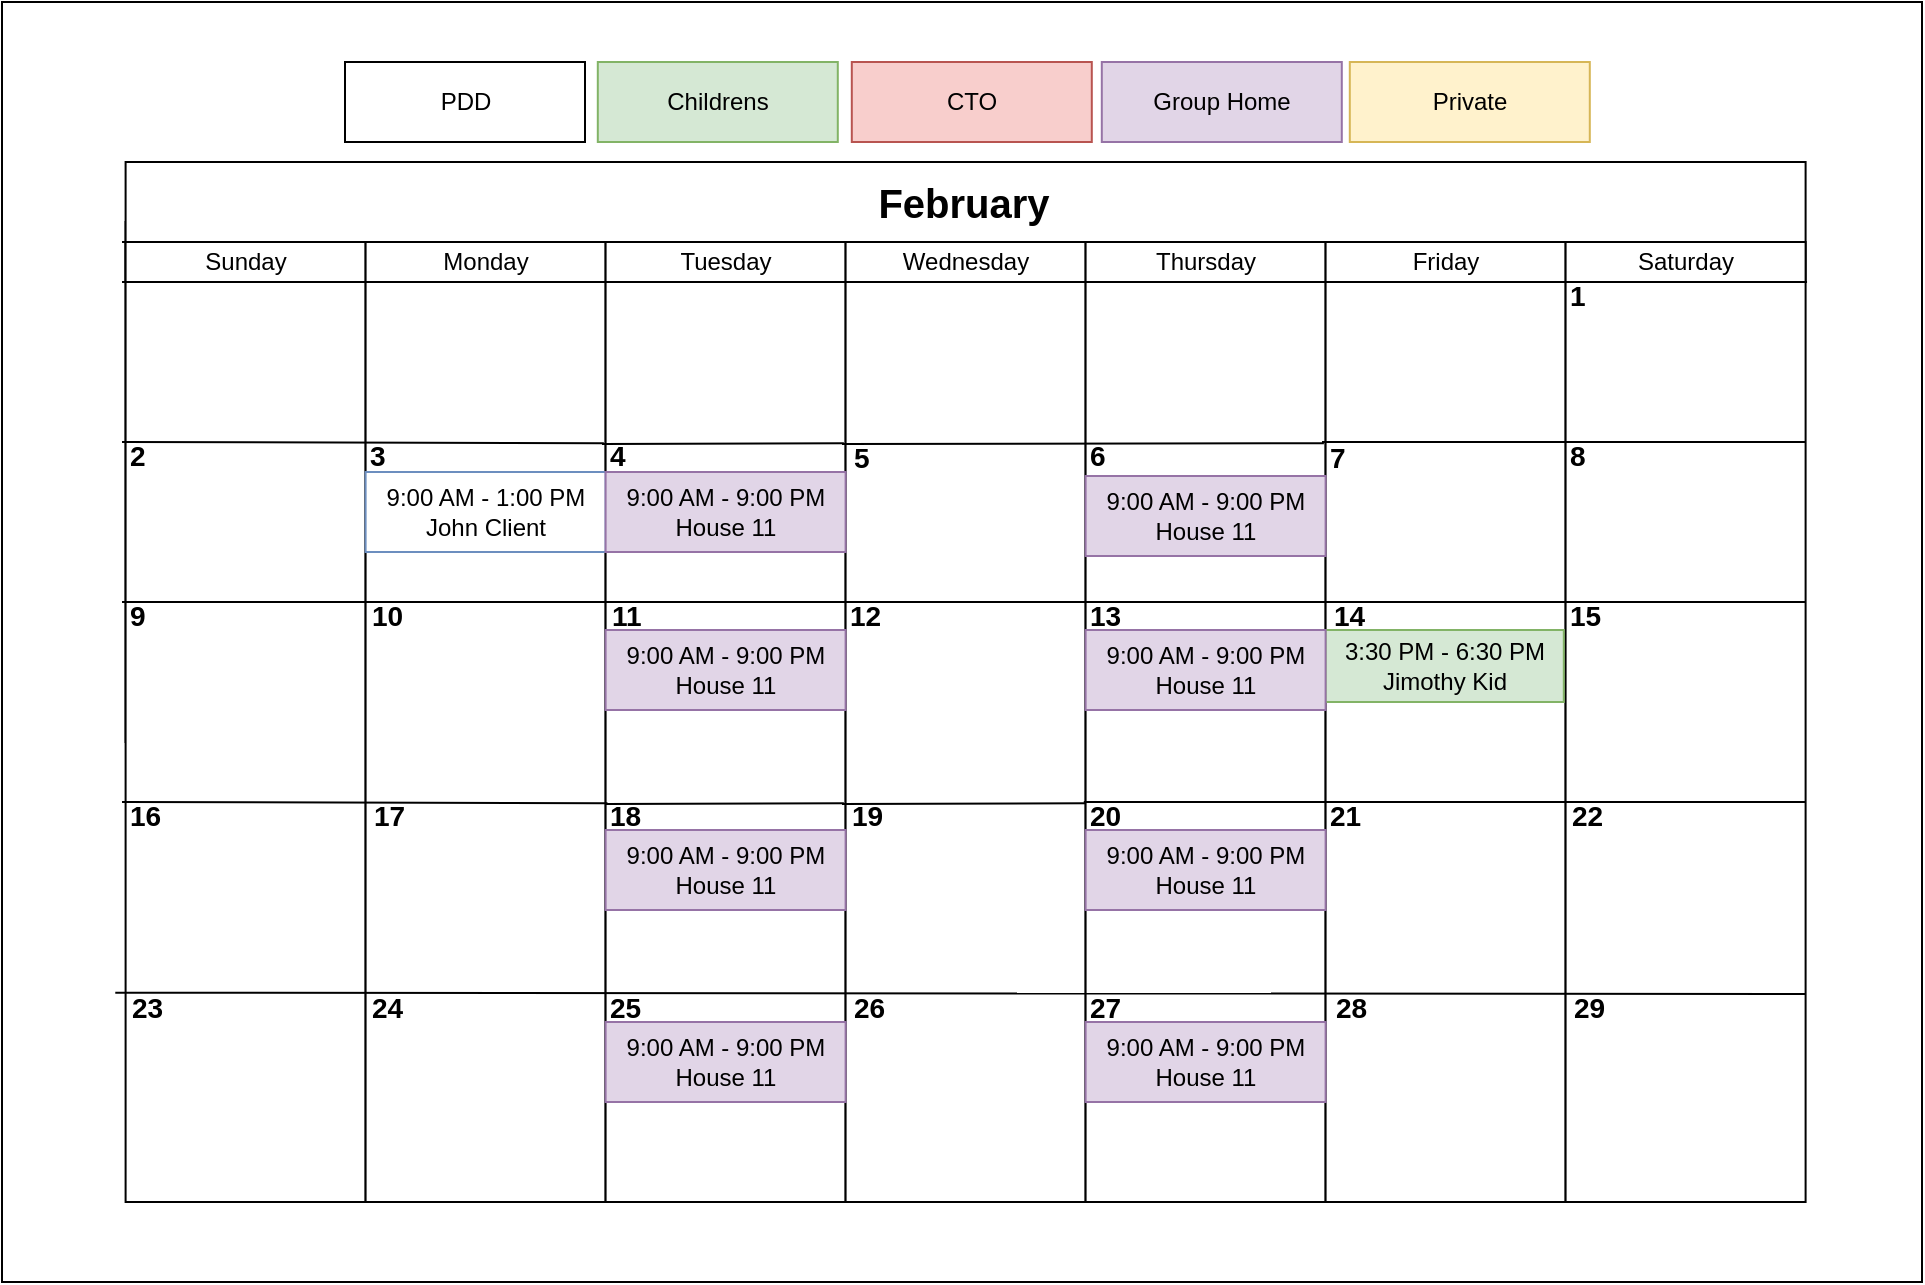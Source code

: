 <mxfile version="12.7.0" type="github" pages="3">
  <diagram id="gWpXzZqUN_xeHMJXShuu" name="Calendar View">
    <mxGraphModel dx="1038" dy="580" grid="1" gridSize="10" guides="1" tooltips="1" connect="1" arrows="1" fold="1" page="1" pageScale="1" pageWidth="850" pageHeight="1100" math="0" shadow="0">
      <root>
        <mxCell id="0FbnTfogBeN0D6H0uJNu-0"/>
        <mxCell id="0FbnTfogBeN0D6H0uJNu-1" parent="0FbnTfogBeN0D6H0uJNu-0"/>
        <mxCell id="wYGH1agN9tKTNIJL4NUy-10" value="" style="rounded=0;whiteSpace=wrap;html=1;" parent="0FbnTfogBeN0D6H0uJNu-1" vertex="1">
          <mxGeometry x="120" width="960" height="640" as="geometry"/>
        </mxCell>
        <mxCell id="86lQQZ_HFtQmhh7WeCAh-0" value="" style="rounded=0;whiteSpace=wrap;html=1;" parent="0FbnTfogBeN0D6H0uJNu-1" vertex="1">
          <mxGeometry x="181.8" y="110" width="720" height="260" as="geometry"/>
        </mxCell>
        <mxCell id="86lQQZ_HFtQmhh7WeCAh-1" value="" style="rounded=0;whiteSpace=wrap;html=1;" parent="0FbnTfogBeN0D6H0uJNu-1" vertex="1">
          <mxGeometry x="181.8" y="80" width="840" height="60" as="geometry"/>
        </mxCell>
        <mxCell id="86lQQZ_HFtQmhh7WeCAh-2" value="" style="rounded=0;whiteSpace=wrap;html=1;" parent="0FbnTfogBeN0D6H0uJNu-1" vertex="1">
          <mxGeometry x="181.8" y="120" width="120" height="480" as="geometry"/>
        </mxCell>
        <mxCell id="86lQQZ_HFtQmhh7WeCAh-3" value="" style="rounded=0;whiteSpace=wrap;html=1;" parent="0FbnTfogBeN0D6H0uJNu-1" vertex="1">
          <mxGeometry x="301.8" y="120" width="120" height="480" as="geometry"/>
        </mxCell>
        <mxCell id="86lQQZ_HFtQmhh7WeCAh-4" value="" style="rounded=0;whiteSpace=wrap;html=1;" parent="0FbnTfogBeN0D6H0uJNu-1" vertex="1">
          <mxGeometry x="421.8" y="120" width="120" height="480" as="geometry"/>
        </mxCell>
        <mxCell id="86lQQZ_HFtQmhh7WeCAh-5" value="" style="rounded=0;whiteSpace=wrap;html=1;" parent="0FbnTfogBeN0D6H0uJNu-1" vertex="1">
          <mxGeometry x="541.8" y="120" width="120" height="480" as="geometry"/>
        </mxCell>
        <mxCell id="86lQQZ_HFtQmhh7WeCAh-6" value="" style="rounded=0;whiteSpace=wrap;html=1;" parent="0FbnTfogBeN0D6H0uJNu-1" vertex="1">
          <mxGeometry x="661.8" y="120" width="120" height="480" as="geometry"/>
        </mxCell>
        <mxCell id="86lQQZ_HFtQmhh7WeCAh-7" value="" style="rounded=0;whiteSpace=wrap;html=1;" parent="0FbnTfogBeN0D6H0uJNu-1" vertex="1">
          <mxGeometry x="781.8" y="120" width="120" height="480" as="geometry"/>
        </mxCell>
        <mxCell id="86lQQZ_HFtQmhh7WeCAh-8" value="" style="rounded=0;whiteSpace=wrap;html=1;" parent="0FbnTfogBeN0D6H0uJNu-1" vertex="1">
          <mxGeometry x="901.8" y="120" width="120" height="480" as="geometry"/>
        </mxCell>
        <mxCell id="86lQQZ_HFtQmhh7WeCAh-11" value="Sunday" style="text;html=1;strokeColor=none;fillColor=none;align=center;verticalAlign=middle;whiteSpace=wrap;rounded=0;" parent="0FbnTfogBeN0D6H0uJNu-1" vertex="1">
          <mxGeometry x="221.8" y="120" width="40" height="20" as="geometry"/>
        </mxCell>
        <mxCell id="86lQQZ_HFtQmhh7WeCAh-12" value="Monday" style="text;html=1;strokeColor=none;fillColor=none;align=center;verticalAlign=middle;whiteSpace=wrap;rounded=0;" parent="0FbnTfogBeN0D6H0uJNu-1" vertex="1">
          <mxGeometry x="341.8" y="120" width="40" height="20" as="geometry"/>
        </mxCell>
        <mxCell id="86lQQZ_HFtQmhh7WeCAh-13" value="Tuesday" style="text;html=1;strokeColor=none;fillColor=none;align=center;verticalAlign=middle;whiteSpace=wrap;rounded=0;" parent="0FbnTfogBeN0D6H0uJNu-1" vertex="1">
          <mxGeometry x="461.8" y="120" width="40" height="20" as="geometry"/>
        </mxCell>
        <mxCell id="86lQQZ_HFtQmhh7WeCAh-14" value="Wednesday" style="text;html=1;strokeColor=none;fillColor=none;align=center;verticalAlign=middle;whiteSpace=wrap;rounded=0;" parent="0FbnTfogBeN0D6H0uJNu-1" vertex="1">
          <mxGeometry x="581.8" y="120" width="40" height="20" as="geometry"/>
        </mxCell>
        <mxCell id="86lQQZ_HFtQmhh7WeCAh-15" value="Thursday" style="text;html=1;strokeColor=none;fillColor=none;align=center;verticalAlign=middle;whiteSpace=wrap;rounded=0;" parent="0FbnTfogBeN0D6H0uJNu-1" vertex="1">
          <mxGeometry x="701.8" y="120" width="40" height="20" as="geometry"/>
        </mxCell>
        <mxCell id="86lQQZ_HFtQmhh7WeCAh-16" value="Friday" style="text;html=1;strokeColor=none;fillColor=none;align=center;verticalAlign=middle;whiteSpace=wrap;rounded=0;" parent="0FbnTfogBeN0D6H0uJNu-1" vertex="1">
          <mxGeometry x="821.8" y="120" width="40" height="20" as="geometry"/>
        </mxCell>
        <mxCell id="86lQQZ_HFtQmhh7WeCAh-17" value="Saturday" style="text;html=1;strokeColor=none;fillColor=none;align=center;verticalAlign=middle;whiteSpace=wrap;rounded=0;" parent="0FbnTfogBeN0D6H0uJNu-1" vertex="1">
          <mxGeometry x="941.8" y="120" width="40" height="20" as="geometry"/>
        </mxCell>
        <mxCell id="86lQQZ_HFtQmhh7WeCAh-53" value="" style="endArrow=none;html=1;entryX=1.008;entryY=0.043;entryDx=0;entryDy=0;entryPerimeter=0;" parent="0FbnTfogBeN0D6H0uJNu-1" edge="1">
          <mxGeometry width="50" height="50" relative="1" as="geometry">
            <mxPoint x="180" y="300" as="sourcePoint"/>
            <mxPoint x="1021.8" y="300" as="targetPoint"/>
          </mxGeometry>
        </mxCell>
        <mxCell id="86lQQZ_HFtQmhh7WeCAh-58" value="" style="endArrow=none;html=1;entryX=1.008;entryY=0.043;entryDx=0;entryDy=0;entryPerimeter=0;exitX=1;exitY=0;exitDx=0;exitDy=0;" parent="0FbnTfogBeN0D6H0uJNu-1" source="86lQQZ_HFtQmhh7WeCAh-92" edge="1">
          <mxGeometry width="50" height="50" relative="1" as="geometry">
            <mxPoint x="180" y="400" as="sourcePoint"/>
            <mxPoint x="1021.8" y="400" as="targetPoint"/>
          </mxGeometry>
        </mxCell>
        <mxCell id="86lQQZ_HFtQmhh7WeCAh-62" value="" style="endArrow=none;html=1;exitX=-0.043;exitY=0.782;exitDx=0;exitDy=0;entryX=1;entryY=0;entryDx=0;entryDy=0;exitPerimeter=0;" parent="0FbnTfogBeN0D6H0uJNu-1" source="86lQQZ_HFtQmhh7WeCAh-2" target="86lQQZ_HFtQmhh7WeCAh-118" edge="1">
          <mxGeometry width="50" height="50" relative="1" as="geometry">
            <mxPoint x="60.0" y="480.0" as="sourcePoint"/>
            <mxPoint x="1021.8" y="480" as="targetPoint"/>
          </mxGeometry>
        </mxCell>
        <mxCell id="86lQQZ_HFtQmhh7WeCAh-70" value="" style="endArrow=none;html=1;entryX=1.008;entryY=0.043;entryDx=0;entryDy=0;entryPerimeter=0;" parent="0FbnTfogBeN0D6H0uJNu-1" edge="1">
          <mxGeometry width="50" height="50" relative="1" as="geometry">
            <mxPoint x="780" y="220" as="sourcePoint"/>
            <mxPoint x="1021.8" y="220" as="targetPoint"/>
          </mxGeometry>
        </mxCell>
        <mxCell id="86lQQZ_HFtQmhh7WeCAh-72" value="&lt;span style=&quot;white-space: normal&quot;&gt;9:00 AM - 1:00 PM&lt;/span&gt;&lt;br style=&quot;white-space: normal&quot;&gt;&lt;span style=&quot;white-space: normal&quot;&gt;John Client&lt;/span&gt;" style="rounded=0;whiteSpace=wrap;html=1;fillColor=#FFFFFF;strokeColor=#6c8ebf;" parent="0FbnTfogBeN0D6H0uJNu-1" vertex="1">
          <mxGeometry x="301.8" y="235" width="120" height="40" as="geometry"/>
        </mxCell>
        <mxCell id="86lQQZ_HFtQmhh7WeCAh-75" value="&lt;span style=&quot;white-space: normal&quot;&gt;3:30 PM - 6:30 PM&lt;br&gt;Jimothy Kid&lt;/span&gt;" style="rounded=0;whiteSpace=wrap;html=1;fillColor=#d5e8d4;strokeColor=#82b366;" parent="0FbnTfogBeN0D6H0uJNu-1" vertex="1">
          <mxGeometry x="781.8" y="314" width="119.1" height="36" as="geometry"/>
        </mxCell>
        <mxCell id="86lQQZ_HFtQmhh7WeCAh-80" value="" style="endArrow=none;html=1;" parent="0FbnTfogBeN0D6H0uJNu-1" edge="1">
          <mxGeometry width="50" height="50" relative="1" as="geometry">
            <mxPoint x="180" y="120" as="sourcePoint"/>
            <mxPoint x="1020" y="120" as="targetPoint"/>
          </mxGeometry>
        </mxCell>
        <mxCell id="86lQQZ_HFtQmhh7WeCAh-81" value="" style="endArrow=none;html=1;entryX=0.999;entryY=0.076;entryDx=0;entryDy=0;entryPerimeter=0;" parent="0FbnTfogBeN0D6H0uJNu-1" edge="1">
          <mxGeometry width="50" height="50" relative="1" as="geometry">
            <mxPoint x="180" y="140" as="sourcePoint"/>
            <mxPoint x="1022.52" y="140" as="targetPoint"/>
          </mxGeometry>
        </mxCell>
        <mxCell id="86lQQZ_HFtQmhh7WeCAh-83" value="February" style="text;html=1;strokeColor=none;fillColor=none;align=center;verticalAlign=middle;whiteSpace=wrap;rounded=0;fontStyle=1;fontSize=20;" parent="0FbnTfogBeN0D6H0uJNu-1" vertex="1">
          <mxGeometry x="421.8" y="90" width="358.2" height="20" as="geometry"/>
        </mxCell>
        <mxCell id="86lQQZ_HFtQmhh7WeCAh-86" value="&lt;b style=&quot;font-size: 14px&quot;&gt;1&lt;/b&gt;" style="text;html=1;strokeColor=none;fillColor=none;align=left;verticalAlign=middle;whiteSpace=wrap;rounded=0;" parent="0FbnTfogBeN0D6H0uJNu-1" vertex="1">
          <mxGeometry x="901.8" y="140" width="118.2" height="14" as="geometry"/>
        </mxCell>
        <mxCell id="86lQQZ_HFtQmhh7WeCAh-87" value="&lt;b style=&quot;font-size: 14px&quot;&gt;2&lt;/b&gt;" style="text;html=1;strokeColor=none;fillColor=none;align=left;verticalAlign=middle;whiteSpace=wrap;rounded=0;" parent="0FbnTfogBeN0D6H0uJNu-1" vertex="1">
          <mxGeometry x="181.8" y="220" width="118.2" height="14" as="geometry"/>
        </mxCell>
        <mxCell id="86lQQZ_HFtQmhh7WeCAh-88" value="&lt;b style=&quot;font-size: 14px&quot;&gt;3&lt;/b&gt;" style="text;html=1;strokeColor=none;fillColor=none;align=left;verticalAlign=middle;whiteSpace=wrap;rounded=0;" parent="0FbnTfogBeN0D6H0uJNu-1" vertex="1">
          <mxGeometry x="301.8" y="220" width="118.2" height="14" as="geometry"/>
        </mxCell>
        <mxCell id="86lQQZ_HFtQmhh7WeCAh-89" value="" style="endArrow=none;html=1;entryX=1.008;entryY=0.043;entryDx=0;entryDy=0;entryPerimeter=0;" parent="0FbnTfogBeN0D6H0uJNu-1" target="86lQQZ_HFtQmhh7WeCAh-88" edge="1">
          <mxGeometry width="50" height="50" relative="1" as="geometry">
            <mxPoint x="180" y="220" as="sourcePoint"/>
            <mxPoint x="1021.8" y="220" as="targetPoint"/>
          </mxGeometry>
        </mxCell>
        <mxCell id="86lQQZ_HFtQmhh7WeCAh-90" value="&lt;b style=&quot;font-size: 14px&quot;&gt;21&lt;/b&gt;" style="text;html=1;strokeColor=none;fillColor=none;align=left;verticalAlign=middle;whiteSpace=wrap;rounded=0;" parent="0FbnTfogBeN0D6H0uJNu-1" vertex="1">
          <mxGeometry x="781.8" y="400" width="118.2" height="14" as="geometry"/>
        </mxCell>
        <mxCell id="86lQQZ_HFtQmhh7WeCAh-91" value="&lt;b style=&quot;font-size: 14px&quot;&gt;20&lt;/b&gt;" style="text;html=1;strokeColor=none;fillColor=none;align=left;verticalAlign=middle;whiteSpace=wrap;rounded=0;" parent="0FbnTfogBeN0D6H0uJNu-1" vertex="1">
          <mxGeometry x="661.8" y="400" width="118.2" height="14" as="geometry"/>
        </mxCell>
        <mxCell id="86lQQZ_HFtQmhh7WeCAh-94" value="&lt;b style=&quot;font-size: 14px&quot;&gt;15&lt;/b&gt;" style="text;html=1;strokeColor=none;fillColor=none;align=left;verticalAlign=middle;whiteSpace=wrap;rounded=0;" parent="0FbnTfogBeN0D6H0uJNu-1" vertex="1">
          <mxGeometry x="901.8" y="300" width="118.2" height="14" as="geometry"/>
        </mxCell>
        <mxCell id="86lQQZ_HFtQmhh7WeCAh-96" value="&lt;b style=&quot;font-size: 14px&quot;&gt;16&lt;/b&gt;" style="text;html=1;strokeColor=none;fillColor=none;align=left;verticalAlign=middle;whiteSpace=wrap;rounded=0;" parent="0FbnTfogBeN0D6H0uJNu-1" vertex="1">
          <mxGeometry x="181.8" y="400" width="118.2" height="14" as="geometry"/>
        </mxCell>
        <mxCell id="86lQQZ_HFtQmhh7WeCAh-97" value="&lt;b style=&quot;font-size: 14px&quot;&gt;14&lt;/b&gt;" style="text;html=1;strokeColor=none;fillColor=none;align=left;verticalAlign=middle;whiteSpace=wrap;rounded=0;" parent="0FbnTfogBeN0D6H0uJNu-1" vertex="1">
          <mxGeometry x="783.6" y="300" width="118.2" height="14" as="geometry"/>
        </mxCell>
        <mxCell id="86lQQZ_HFtQmhh7WeCAh-98" value="&lt;b style=&quot;font-size: 14px&quot;&gt;13&lt;/b&gt;" style="text;html=1;strokeColor=none;fillColor=none;align=left;verticalAlign=middle;whiteSpace=wrap;rounded=0;" parent="0FbnTfogBeN0D6H0uJNu-1" vertex="1">
          <mxGeometry x="661.8" y="300" width="118.2" height="14" as="geometry"/>
        </mxCell>
        <mxCell id="86lQQZ_HFtQmhh7WeCAh-99" value="&lt;b style=&quot;font-size: 14px&quot;&gt;12&lt;/b&gt;" style="text;html=1;strokeColor=none;fillColor=none;align=left;verticalAlign=middle;whiteSpace=wrap;rounded=0;" parent="0FbnTfogBeN0D6H0uJNu-1" vertex="1">
          <mxGeometry x="541.8" y="300" width="118.2" height="14" as="geometry"/>
        </mxCell>
        <mxCell id="86lQQZ_HFtQmhh7WeCAh-100" value="&lt;b style=&quot;font-size: 14px&quot;&gt;11&lt;/b&gt;" style="text;html=1;strokeColor=none;fillColor=none;align=left;verticalAlign=middle;whiteSpace=wrap;rounded=0;" parent="0FbnTfogBeN0D6H0uJNu-1" vertex="1">
          <mxGeometry x="422.7" y="300" width="118.2" height="14" as="geometry"/>
        </mxCell>
        <mxCell id="86lQQZ_HFtQmhh7WeCAh-101" value="&lt;b style=&quot;font-size: 14px&quot;&gt;10&lt;/b&gt;" style="text;html=1;strokeColor=none;fillColor=none;align=left;verticalAlign=middle;whiteSpace=wrap;rounded=0;" parent="0FbnTfogBeN0D6H0uJNu-1" vertex="1">
          <mxGeometry x="302.7" y="300" width="118.2" height="14" as="geometry"/>
        </mxCell>
        <mxCell id="86lQQZ_HFtQmhh7WeCAh-102" value="&lt;b style=&quot;font-size: 14px&quot;&gt;9&lt;/b&gt;" style="text;html=1;strokeColor=none;fillColor=none;align=left;verticalAlign=middle;whiteSpace=wrap;rounded=0;" parent="0FbnTfogBeN0D6H0uJNu-1" vertex="1">
          <mxGeometry x="181.8" y="300" width="118.2" height="14" as="geometry"/>
        </mxCell>
        <mxCell id="86lQQZ_HFtQmhh7WeCAh-103" value="&lt;b style=&quot;font-size: 14px&quot;&gt;8&lt;/b&gt;" style="text;html=1;strokeColor=none;fillColor=none;align=left;verticalAlign=middle;whiteSpace=wrap;rounded=0;" parent="0FbnTfogBeN0D6H0uJNu-1" vertex="1">
          <mxGeometry x="901.8" y="220" width="118.2" height="14" as="geometry"/>
        </mxCell>
        <mxCell id="86lQQZ_HFtQmhh7WeCAh-104" value="&lt;b style=&quot;font-size: 14px&quot;&gt;7&lt;/b&gt;" style="text;html=1;strokeColor=none;fillColor=none;align=left;verticalAlign=middle;whiteSpace=wrap;rounded=0;" parent="0FbnTfogBeN0D6H0uJNu-1" vertex="1">
          <mxGeometry x="781.8" y="221" width="118.2" height="14" as="geometry"/>
        </mxCell>
        <mxCell id="86lQQZ_HFtQmhh7WeCAh-106" value="&lt;b style=&quot;font-size: 14px&quot;&gt;5&lt;/b&gt;" style="text;html=1;strokeColor=none;fillColor=none;align=left;verticalAlign=middle;whiteSpace=wrap;rounded=0;" parent="0FbnTfogBeN0D6H0uJNu-1" vertex="1">
          <mxGeometry x="543.6" y="221" width="118.2" height="14" as="geometry"/>
        </mxCell>
        <mxCell id="86lQQZ_HFtQmhh7WeCAh-107" value="&lt;b style=&quot;font-size: 14px&quot;&gt;4&lt;/b&gt;" style="text;html=1;strokeColor=none;fillColor=none;align=left;verticalAlign=middle;whiteSpace=wrap;rounded=0;" parent="0FbnTfogBeN0D6H0uJNu-1" vertex="1">
          <mxGeometry x="421.8" y="220" width="118.2" height="14" as="geometry"/>
        </mxCell>
        <mxCell id="86lQQZ_HFtQmhh7WeCAh-108" value="" style="endArrow=none;html=1;entryX=1.008;entryY=0.043;entryDx=0;entryDy=0;entryPerimeter=0;" parent="0FbnTfogBeN0D6H0uJNu-1" target="86lQQZ_HFtQmhh7WeCAh-107" edge="1">
          <mxGeometry width="50" height="50" relative="1" as="geometry">
            <mxPoint x="420" y="221" as="sourcePoint"/>
            <mxPoint x="1021.8" y="220" as="targetPoint"/>
          </mxGeometry>
        </mxCell>
        <mxCell id="86lQQZ_HFtQmhh7WeCAh-105" value="&lt;b style=&quot;font-size: 14px&quot;&gt;6&lt;/b&gt;" style="text;html=1;strokeColor=none;fillColor=none;align=left;verticalAlign=middle;whiteSpace=wrap;rounded=0;" parent="0FbnTfogBeN0D6H0uJNu-1" vertex="1">
          <mxGeometry x="661.8" y="220" width="118.2" height="14" as="geometry"/>
        </mxCell>
        <mxCell id="86lQQZ_HFtQmhh7WeCAh-109" value="" style="endArrow=none;html=1;entryX=1.008;entryY=0.043;entryDx=0;entryDy=0;entryPerimeter=0;" parent="0FbnTfogBeN0D6H0uJNu-1" target="86lQQZ_HFtQmhh7WeCAh-105" edge="1">
          <mxGeometry width="50" height="50" relative="1" as="geometry">
            <mxPoint x="540" y="221" as="sourcePoint"/>
            <mxPoint x="1021.8" y="220" as="targetPoint"/>
          </mxGeometry>
        </mxCell>
        <mxCell id="86lQQZ_HFtQmhh7WeCAh-95" value="&lt;b style=&quot;font-size: 14px&quot;&gt;17&lt;/b&gt;" style="text;html=1;strokeColor=none;fillColor=none;align=left;verticalAlign=middle;whiteSpace=wrap;rounded=0;" parent="0FbnTfogBeN0D6H0uJNu-1" vertex="1">
          <mxGeometry x="303.6" y="400" width="118.2" height="14" as="geometry"/>
        </mxCell>
        <mxCell id="86lQQZ_HFtQmhh7WeCAh-113" value="" style="endArrow=none;html=1;entryX=1.008;entryY=0.043;entryDx=0;entryDy=0;entryPerimeter=0;" parent="0FbnTfogBeN0D6H0uJNu-1" target="86lQQZ_HFtQmhh7WeCAh-95" edge="1">
          <mxGeometry width="50" height="50" relative="1" as="geometry">
            <mxPoint x="180" y="400" as="sourcePoint"/>
            <mxPoint x="1021.8" y="400" as="targetPoint"/>
          </mxGeometry>
        </mxCell>
        <mxCell id="86lQQZ_HFtQmhh7WeCAh-93" value="&lt;b style=&quot;font-size: 14px&quot;&gt;18&lt;/b&gt;" style="text;html=1;strokeColor=none;fillColor=none;align=left;verticalAlign=middle;whiteSpace=wrap;rounded=0;" parent="0FbnTfogBeN0D6H0uJNu-1" vertex="1">
          <mxGeometry x="421.8" y="400" width="118.2" height="14" as="geometry"/>
        </mxCell>
        <mxCell id="86lQQZ_HFtQmhh7WeCAh-114" value="" style="endArrow=none;html=1;entryX=1.008;entryY=0.043;entryDx=0;entryDy=0;entryPerimeter=0;" parent="0FbnTfogBeN0D6H0uJNu-1" target="86lQQZ_HFtQmhh7WeCAh-93" edge="1">
          <mxGeometry width="50" height="50" relative="1" as="geometry">
            <mxPoint x="422" y="401" as="sourcePoint"/>
            <mxPoint x="1021.8" y="400" as="targetPoint"/>
          </mxGeometry>
        </mxCell>
        <mxCell id="86lQQZ_HFtQmhh7WeCAh-92" value="&lt;b style=&quot;font-size: 14px&quot;&gt;19&lt;/b&gt;" style="text;html=1;strokeColor=none;fillColor=none;align=left;verticalAlign=middle;whiteSpace=wrap;rounded=0;" parent="0FbnTfogBeN0D6H0uJNu-1" vertex="1">
          <mxGeometry x="542.7" y="400" width="118.2" height="14" as="geometry"/>
        </mxCell>
        <mxCell id="86lQQZ_HFtQmhh7WeCAh-115" value="" style="endArrow=none;html=1;entryX=1.008;entryY=0.043;entryDx=0;entryDy=0;entryPerimeter=0;" parent="0FbnTfogBeN0D6H0uJNu-1" target="86lQQZ_HFtQmhh7WeCAh-92" edge="1">
          <mxGeometry width="50" height="50" relative="1" as="geometry">
            <mxPoint x="540" y="401" as="sourcePoint"/>
            <mxPoint x="1021.8" y="400" as="targetPoint"/>
          </mxGeometry>
        </mxCell>
        <mxCell id="86lQQZ_HFtQmhh7WeCAh-116" value="&lt;b style=&quot;font-size: 14px&quot;&gt;22&lt;/b&gt;" style="text;html=1;strokeColor=none;fillColor=none;align=left;verticalAlign=middle;whiteSpace=wrap;rounded=0;" parent="0FbnTfogBeN0D6H0uJNu-1" vertex="1">
          <mxGeometry x="902.7" y="400" width="118.2" height="14" as="geometry"/>
        </mxCell>
        <mxCell id="86lQQZ_HFtQmhh7WeCAh-118" value="&lt;b style=&quot;font-size: 14px&quot;&gt;29&lt;/b&gt;" style="text;html=1;strokeColor=none;fillColor=none;align=left;verticalAlign=middle;whiteSpace=wrap;rounded=0;" parent="0FbnTfogBeN0D6H0uJNu-1" vertex="1">
          <mxGeometry x="903.6" y="496" width="118.2" height="14" as="geometry"/>
        </mxCell>
        <mxCell id="86lQQZ_HFtQmhh7WeCAh-119" value="&lt;b style=&quot;font-size: 14px&quot;&gt;28&lt;/b&gt;" style="text;html=1;strokeColor=none;fillColor=none;align=left;verticalAlign=middle;whiteSpace=wrap;rounded=0;" parent="0FbnTfogBeN0D6H0uJNu-1" vertex="1">
          <mxGeometry x="784.5" y="496" width="118.2" height="14" as="geometry"/>
        </mxCell>
        <mxCell id="86lQQZ_HFtQmhh7WeCAh-120" value="&lt;b style=&quot;font-size: 14px&quot;&gt;27&lt;/b&gt;" style="text;html=1;strokeColor=none;fillColor=none;align=left;verticalAlign=middle;whiteSpace=wrap;rounded=0;" parent="0FbnTfogBeN0D6H0uJNu-1" vertex="1">
          <mxGeometry x="661.8" y="496" width="118.2" height="14" as="geometry"/>
        </mxCell>
        <mxCell id="86lQQZ_HFtQmhh7WeCAh-121" value="&lt;b style=&quot;font-size: 14px&quot;&gt;26&lt;/b&gt;" style="text;html=1;strokeColor=none;fillColor=none;align=left;verticalAlign=middle;whiteSpace=wrap;rounded=0;" parent="0FbnTfogBeN0D6H0uJNu-1" vertex="1">
          <mxGeometry x="543.6" y="496" width="118.2" height="14" as="geometry"/>
        </mxCell>
        <mxCell id="86lQQZ_HFtQmhh7WeCAh-122" value="&lt;b style=&quot;font-size: 14px&quot;&gt;25&lt;/b&gt;" style="text;html=1;strokeColor=none;fillColor=none;align=left;verticalAlign=middle;whiteSpace=wrap;rounded=0;" parent="0FbnTfogBeN0D6H0uJNu-1" vertex="1">
          <mxGeometry x="421.8" y="496" width="118.2" height="14" as="geometry"/>
        </mxCell>
        <mxCell id="86lQQZ_HFtQmhh7WeCAh-123" value="&lt;b style=&quot;font-size: 14px&quot;&gt;24&lt;/b&gt;" style="text;html=1;strokeColor=none;fillColor=none;align=left;verticalAlign=middle;whiteSpace=wrap;rounded=0;" parent="0FbnTfogBeN0D6H0uJNu-1" vertex="1">
          <mxGeometry x="302.7" y="496" width="118.2" height="14" as="geometry"/>
        </mxCell>
        <mxCell id="86lQQZ_HFtQmhh7WeCAh-124" value="&lt;b style=&quot;font-size: 14px&quot;&gt;23&lt;/b&gt;" style="text;html=1;strokeColor=none;fillColor=none;align=left;verticalAlign=middle;whiteSpace=wrap;rounded=0;" parent="0FbnTfogBeN0D6H0uJNu-1" vertex="1">
          <mxGeometry x="182.7" y="496" width="118.2" height="14" as="geometry"/>
        </mxCell>
        <mxCell id="hpF6MXox4R8xfjnI8_eE-0" value="PDD" style="rounded=0;whiteSpace=wrap;html=1;" parent="0FbnTfogBeN0D6H0uJNu-1" vertex="1">
          <mxGeometry x="291.5" y="30" width="120" height="40" as="geometry"/>
        </mxCell>
        <mxCell id="hpF6MXox4R8xfjnI8_eE-1" value="Childrens" style="rounded=0;whiteSpace=wrap;html=1;fillColor=#d5e8d4;strokeColor=#82b366;" parent="0FbnTfogBeN0D6H0uJNu-1" vertex="1">
          <mxGeometry x="417.9" y="30" width="120" height="40" as="geometry"/>
        </mxCell>
        <mxCell id="hpF6MXox4R8xfjnI8_eE-2" value="CTO" style="rounded=0;whiteSpace=wrap;html=1;fillColor=#f8cecc;strokeColor=#b85450;" parent="0FbnTfogBeN0D6H0uJNu-1" vertex="1">
          <mxGeometry x="544.9" y="30" width="120" height="40" as="geometry"/>
        </mxCell>
        <mxCell id="hpF6MXox4R8xfjnI8_eE-3" value="Group Home" style="rounded=0;whiteSpace=wrap;html=1;fillColor=#e1d5e7;strokeColor=#9673a6;" parent="0FbnTfogBeN0D6H0uJNu-1" vertex="1">
          <mxGeometry x="669.9" y="30" width="120" height="40" as="geometry"/>
        </mxCell>
        <mxCell id="hpF6MXox4R8xfjnI8_eE-4" value="Private" style="rounded=0;whiteSpace=wrap;html=1;fillColor=#fff2cc;strokeColor=#d6b656;" parent="0FbnTfogBeN0D6H0uJNu-1" vertex="1">
          <mxGeometry x="793.9" y="30" width="120" height="40" as="geometry"/>
        </mxCell>
        <mxCell id="wYGH1agN9tKTNIJL4NUy-0" value="&lt;span style=&quot;white-space: normal&quot;&gt;9:00 AM - 9:00 PM&lt;/span&gt;&lt;br style=&quot;white-space: normal&quot;&gt;House 11" style="rounded=0;whiteSpace=wrap;html=1;fillColor=#e1d5e7;strokeColor=#9673a6;" parent="0FbnTfogBeN0D6H0uJNu-1" vertex="1">
          <mxGeometry x="421.8" y="235" width="120" height="40" as="geometry"/>
        </mxCell>
        <mxCell id="wYGH1agN9tKTNIJL4NUy-3" value="&lt;span style=&quot;white-space: normal&quot;&gt;9:00 AM - 9:00 PM&lt;/span&gt;&lt;br style=&quot;white-space: normal&quot;&gt;House 11" style="rounded=0;whiteSpace=wrap;html=1;fillColor=#e1d5e7;strokeColor=#9673a6;" parent="0FbnTfogBeN0D6H0uJNu-1" vertex="1">
          <mxGeometry x="661.8" y="237" width="120" height="40" as="geometry"/>
        </mxCell>
        <mxCell id="wYGH1agN9tKTNIJL4NUy-4" value="&lt;span style=&quot;white-space: normal&quot;&gt;9:00 AM - 9:00 PM&lt;/span&gt;&lt;br style=&quot;white-space: normal&quot;&gt;House 11" style="rounded=0;whiteSpace=wrap;html=1;fillColor=#e1d5e7;strokeColor=#9673a6;" parent="0FbnTfogBeN0D6H0uJNu-1" vertex="1">
          <mxGeometry x="421.8" y="414" width="120" height="40" as="geometry"/>
        </mxCell>
        <mxCell id="wYGH1agN9tKTNIJL4NUy-5" value="&lt;span style=&quot;white-space: normal&quot;&gt;9:00 AM - 9:00 PM&lt;/span&gt;&lt;br style=&quot;white-space: normal&quot;&gt;House 11" style="rounded=0;whiteSpace=wrap;html=1;fillColor=#e1d5e7;strokeColor=#9673a6;" parent="0FbnTfogBeN0D6H0uJNu-1" vertex="1">
          <mxGeometry x="661.8" y="314" width="120" height="40" as="geometry"/>
        </mxCell>
        <mxCell id="wYGH1agN9tKTNIJL4NUy-6" value="&lt;span style=&quot;white-space: normal&quot;&gt;9:00 AM - 9:00 PM&lt;/span&gt;&lt;br style=&quot;white-space: normal&quot;&gt;House 11" style="rounded=0;whiteSpace=wrap;html=1;fillColor=#e1d5e7;strokeColor=#9673a6;" parent="0FbnTfogBeN0D6H0uJNu-1" vertex="1">
          <mxGeometry x="421.8" y="314" width="120" height="40" as="geometry"/>
        </mxCell>
        <mxCell id="wYGH1agN9tKTNIJL4NUy-7" value="&lt;span style=&quot;white-space: normal&quot;&gt;9:00 AM - 9:00 PM&lt;/span&gt;&lt;br style=&quot;white-space: normal&quot;&gt;House 11" style="rounded=0;whiteSpace=wrap;html=1;fillColor=#e1d5e7;strokeColor=#9673a6;" parent="0FbnTfogBeN0D6H0uJNu-1" vertex="1">
          <mxGeometry x="661.8" y="414" width="120" height="40" as="geometry"/>
        </mxCell>
        <mxCell id="wYGH1agN9tKTNIJL4NUy-8" value="&lt;span style=&quot;white-space: normal&quot;&gt;9:00 AM - 9:00 PM&lt;/span&gt;&lt;br style=&quot;white-space: normal&quot;&gt;House 11" style="rounded=0;whiteSpace=wrap;html=1;fillColor=#e1d5e7;strokeColor=#9673a6;" parent="0FbnTfogBeN0D6H0uJNu-1" vertex="1">
          <mxGeometry x="661.8" y="510" width="120" height="40" as="geometry"/>
        </mxCell>
        <mxCell id="wYGH1agN9tKTNIJL4NUy-9" value="&lt;span style=&quot;white-space: normal&quot;&gt;9:00 AM - 9:00 PM&lt;/span&gt;&lt;br style=&quot;white-space: normal&quot;&gt;House 11" style="rounded=0;whiteSpace=wrap;html=1;fillColor=#e1d5e7;strokeColor=#9673a6;" parent="0FbnTfogBeN0D6H0uJNu-1" vertex="1">
          <mxGeometry x="421.8" y="510" width="120" height="40" as="geometry"/>
        </mxCell>
      </root>
    </mxGraphModel>
  </diagram>
  <diagram id="l_XLelFGK0SrKphf6Kbc" name="Week View">
    <mxGraphModel dx="1888" dy="580" grid="1" gridSize="10" guides="1" tooltips="1" connect="1" arrows="1" fold="1" page="1" pageScale="1" pageWidth="850" pageHeight="1100" math="0" shadow="0">
      <root>
        <mxCell id="0"/>
        <mxCell id="1" parent="0"/>
        <mxCell id="4BJEDGzdUpcZ-naStXSg-1" value="" style="rounded=0;whiteSpace=wrap;html=1;" parent="1" vertex="1">
          <mxGeometry x="80" y="120" width="720" height="260" as="geometry"/>
        </mxCell>
        <mxCell id="4BJEDGzdUpcZ-naStXSg-2" value="" style="rounded=0;whiteSpace=wrap;html=1;" parent="1" vertex="1">
          <mxGeometry x="80" y="90" width="840" height="60" as="geometry"/>
        </mxCell>
        <mxCell id="4BJEDGzdUpcZ-naStXSg-3" value="" style="rounded=0;whiteSpace=wrap;html=1;" parent="1" vertex="1">
          <mxGeometry x="80" y="150" width="120" height="480" as="geometry"/>
        </mxCell>
        <mxCell id="4BJEDGzdUpcZ-naStXSg-4" value="" style="rounded=0;whiteSpace=wrap;html=1;" parent="1" vertex="1">
          <mxGeometry x="200" y="150" width="120" height="480" as="geometry"/>
        </mxCell>
        <mxCell id="4BJEDGzdUpcZ-naStXSg-5" value="" style="rounded=0;whiteSpace=wrap;html=1;" parent="1" vertex="1">
          <mxGeometry x="320" y="150" width="120" height="480" as="geometry"/>
        </mxCell>
        <mxCell id="4BJEDGzdUpcZ-naStXSg-6" value="" style="rounded=0;whiteSpace=wrap;html=1;" parent="1" vertex="1">
          <mxGeometry x="440" y="150" width="120" height="480" as="geometry"/>
        </mxCell>
        <mxCell id="4BJEDGzdUpcZ-naStXSg-7" value="" style="rounded=0;whiteSpace=wrap;html=1;" parent="1" vertex="1">
          <mxGeometry x="560" y="150" width="120" height="480" as="geometry"/>
        </mxCell>
        <mxCell id="4BJEDGzdUpcZ-naStXSg-8" value="" style="rounded=0;whiteSpace=wrap;html=1;" parent="1" vertex="1">
          <mxGeometry x="680" y="150" width="120" height="480" as="geometry"/>
        </mxCell>
        <mxCell id="4BJEDGzdUpcZ-naStXSg-9" value="" style="rounded=0;whiteSpace=wrap;html=1;" parent="1" vertex="1">
          <mxGeometry x="800" y="150" width="120" height="480" as="geometry"/>
        </mxCell>
        <mxCell id="4BJEDGzdUpcZ-naStXSg-12" value="" style="rounded=0;whiteSpace=wrap;html=1;" parent="1" vertex="1">
          <mxGeometry x="-40" y="150" width="120" height="480" as="geometry"/>
        </mxCell>
        <mxCell id="4BJEDGzdUpcZ-naStXSg-13" value="" style="rounded=0;whiteSpace=wrap;html=1;" parent="1" vertex="1">
          <mxGeometry x="-40" y="90" width="120" height="60" as="geometry"/>
        </mxCell>
        <mxCell id="4BJEDGzdUpcZ-naStXSg-14" value="Sunday" style="text;html=1;strokeColor=none;fillColor=none;align=center;verticalAlign=middle;whiteSpace=wrap;rounded=0;" parent="1" vertex="1">
          <mxGeometry x="120" y="100" width="40" height="20" as="geometry"/>
        </mxCell>
        <mxCell id="4BJEDGzdUpcZ-naStXSg-15" value="Monday" style="text;html=1;strokeColor=none;fillColor=none;align=center;verticalAlign=middle;whiteSpace=wrap;rounded=0;" parent="1" vertex="1">
          <mxGeometry x="240" y="100" width="40" height="20" as="geometry"/>
        </mxCell>
        <mxCell id="4BJEDGzdUpcZ-naStXSg-16" value="Tuesday" style="text;html=1;strokeColor=none;fillColor=none;align=center;verticalAlign=middle;whiteSpace=wrap;rounded=0;" parent="1" vertex="1">
          <mxGeometry x="360" y="100" width="40" height="20" as="geometry"/>
        </mxCell>
        <mxCell id="4BJEDGzdUpcZ-naStXSg-17" value="Wednesday" style="text;html=1;strokeColor=none;fillColor=none;align=center;verticalAlign=middle;whiteSpace=wrap;rounded=0;" parent="1" vertex="1">
          <mxGeometry x="480" y="100" width="40" height="20" as="geometry"/>
        </mxCell>
        <mxCell id="4BJEDGzdUpcZ-naStXSg-18" value="Thursday" style="text;html=1;strokeColor=none;fillColor=none;align=center;verticalAlign=middle;whiteSpace=wrap;rounded=0;" parent="1" vertex="1">
          <mxGeometry x="600" y="100" width="40" height="20" as="geometry"/>
        </mxCell>
        <mxCell id="4BJEDGzdUpcZ-naStXSg-19" value="Friday" style="text;html=1;strokeColor=none;fillColor=none;align=center;verticalAlign=middle;whiteSpace=wrap;rounded=0;" parent="1" vertex="1">
          <mxGeometry x="720" y="100" width="40" height="20" as="geometry"/>
        </mxCell>
        <mxCell id="4BJEDGzdUpcZ-naStXSg-20" value="Saturday" style="text;html=1;strokeColor=none;fillColor=none;align=center;verticalAlign=middle;whiteSpace=wrap;rounded=0;" parent="1" vertex="1">
          <mxGeometry x="840" y="100" width="40" height="20" as="geometry"/>
        </mxCell>
        <mxCell id="4BJEDGzdUpcZ-naStXSg-22" value="0:00" style="text;html=1;strokeColor=none;fillColor=none;align=center;verticalAlign=middle;whiteSpace=wrap;rounded=0;" parent="1" vertex="1">
          <mxGeometry y="150" width="40" height="20" as="geometry"/>
        </mxCell>
        <mxCell id="4BJEDGzdUpcZ-naStXSg-24" value="1:00" style="text;html=1;strokeColor=none;fillColor=none;align=center;verticalAlign=middle;whiteSpace=wrap;rounded=0;" parent="1" vertex="1">
          <mxGeometry y="170" width="40" height="20" as="geometry"/>
        </mxCell>
        <mxCell id="4BJEDGzdUpcZ-naStXSg-25" value="2:00" style="text;html=1;strokeColor=none;fillColor=none;align=center;verticalAlign=middle;whiteSpace=wrap;rounded=0;" parent="1" vertex="1">
          <mxGeometry y="190" width="40" height="20" as="geometry"/>
        </mxCell>
        <mxCell id="4BJEDGzdUpcZ-naStXSg-26" value="3:00" style="text;html=1;strokeColor=none;fillColor=none;align=center;verticalAlign=middle;whiteSpace=wrap;rounded=0;" parent="1" vertex="1">
          <mxGeometry y="210" width="40" height="20" as="geometry"/>
        </mxCell>
        <mxCell id="4BJEDGzdUpcZ-naStXSg-27" value="4:00" style="text;html=1;strokeColor=none;fillColor=none;align=center;verticalAlign=middle;whiteSpace=wrap;rounded=0;" parent="1" vertex="1">
          <mxGeometry y="230" width="40" height="20" as="geometry"/>
        </mxCell>
        <mxCell id="4BJEDGzdUpcZ-naStXSg-28" value="5:00" style="text;html=1;strokeColor=none;fillColor=none;align=center;verticalAlign=middle;whiteSpace=wrap;rounded=0;" parent="1" vertex="1">
          <mxGeometry y="250" width="40" height="20" as="geometry"/>
        </mxCell>
        <mxCell id="4BJEDGzdUpcZ-naStXSg-29" value="6:00" style="text;html=1;strokeColor=none;fillColor=none;align=center;verticalAlign=middle;whiteSpace=wrap;rounded=0;" parent="1" vertex="1">
          <mxGeometry y="270" width="40" height="20" as="geometry"/>
        </mxCell>
        <mxCell id="4BJEDGzdUpcZ-naStXSg-30" value="7:00" style="text;html=1;strokeColor=none;fillColor=none;align=center;verticalAlign=middle;whiteSpace=wrap;rounded=0;" parent="1" vertex="1">
          <mxGeometry y="290" width="40" height="20" as="geometry"/>
        </mxCell>
        <mxCell id="4BJEDGzdUpcZ-naStXSg-31" value="8:00" style="text;html=1;strokeColor=none;fillColor=none;align=center;verticalAlign=middle;whiteSpace=wrap;rounded=0;" parent="1" vertex="1">
          <mxGeometry y="310" width="40" height="20" as="geometry"/>
        </mxCell>
        <mxCell id="4BJEDGzdUpcZ-naStXSg-32" value="9:00" style="text;html=1;strokeColor=none;fillColor=none;align=center;verticalAlign=middle;whiteSpace=wrap;rounded=0;" parent="1" vertex="1">
          <mxGeometry y="330" width="40" height="20" as="geometry"/>
        </mxCell>
        <mxCell id="4BJEDGzdUpcZ-naStXSg-36" value="10:00" style="text;html=1;strokeColor=none;fillColor=none;align=center;verticalAlign=middle;whiteSpace=wrap;rounded=0;" parent="1" vertex="1">
          <mxGeometry y="350" width="40" height="20" as="geometry"/>
        </mxCell>
        <mxCell id="4BJEDGzdUpcZ-naStXSg-37" value="11:00" style="text;html=1;strokeColor=none;fillColor=none;align=center;verticalAlign=middle;whiteSpace=wrap;rounded=0;" parent="1" vertex="1">
          <mxGeometry y="370" width="40" height="20" as="geometry"/>
        </mxCell>
        <mxCell id="4BJEDGzdUpcZ-naStXSg-38" value="13:00" style="text;html=1;strokeColor=none;fillColor=none;align=center;verticalAlign=middle;whiteSpace=wrap;rounded=0;" parent="1" vertex="1">
          <mxGeometry y="410" width="40" height="20" as="geometry"/>
        </mxCell>
        <mxCell id="4BJEDGzdUpcZ-naStXSg-39" value="12:00" style="text;html=1;strokeColor=none;fillColor=none;align=center;verticalAlign=middle;whiteSpace=wrap;rounded=0;" parent="1" vertex="1">
          <mxGeometry y="390" width="40" height="20" as="geometry"/>
        </mxCell>
        <mxCell id="4BJEDGzdUpcZ-naStXSg-40" value="19:00" style="text;html=1;strokeColor=none;fillColor=none;align=center;verticalAlign=middle;whiteSpace=wrap;rounded=0;" parent="1" vertex="1">
          <mxGeometry y="530" width="40" height="20" as="geometry"/>
        </mxCell>
        <mxCell id="4BJEDGzdUpcZ-naStXSg-41" value="18:00" style="text;html=1;strokeColor=none;fillColor=none;align=center;verticalAlign=middle;whiteSpace=wrap;rounded=0;" parent="1" vertex="1">
          <mxGeometry y="510" width="40" height="20" as="geometry"/>
        </mxCell>
        <mxCell id="4BJEDGzdUpcZ-naStXSg-42" value="17:00" style="text;html=1;strokeColor=none;fillColor=none;align=center;verticalAlign=middle;whiteSpace=wrap;rounded=0;" parent="1" vertex="1">
          <mxGeometry y="490" width="40" height="20" as="geometry"/>
        </mxCell>
        <mxCell id="4BJEDGzdUpcZ-naStXSg-43" value="16:00" style="text;html=1;strokeColor=none;fillColor=none;align=center;verticalAlign=middle;whiteSpace=wrap;rounded=0;" parent="1" vertex="1">
          <mxGeometry y="470" width="40" height="20" as="geometry"/>
        </mxCell>
        <mxCell id="4BJEDGzdUpcZ-naStXSg-44" value="15:00" style="text;html=1;strokeColor=none;fillColor=none;align=center;verticalAlign=middle;whiteSpace=wrap;rounded=0;" parent="1" vertex="1">
          <mxGeometry y="450" width="40" height="20" as="geometry"/>
        </mxCell>
        <mxCell id="4BJEDGzdUpcZ-naStXSg-45" value="14:00" style="text;html=1;strokeColor=none;fillColor=none;align=center;verticalAlign=middle;whiteSpace=wrap;rounded=0;" parent="1" vertex="1">
          <mxGeometry y="430" width="40" height="20" as="geometry"/>
        </mxCell>
        <mxCell id="4BJEDGzdUpcZ-naStXSg-47" value="20:00" style="text;html=1;strokeColor=none;fillColor=none;align=center;verticalAlign=middle;whiteSpace=wrap;rounded=0;" parent="1" vertex="1">
          <mxGeometry y="550" width="40" height="20" as="geometry"/>
        </mxCell>
        <mxCell id="4BJEDGzdUpcZ-naStXSg-48" value="21:00" style="text;html=1;strokeColor=none;fillColor=none;align=center;verticalAlign=middle;whiteSpace=wrap;rounded=0;" parent="1" vertex="1">
          <mxGeometry y="570" width="40" height="20" as="geometry"/>
        </mxCell>
        <mxCell id="4BJEDGzdUpcZ-naStXSg-49" value="23:00" style="text;html=1;strokeColor=none;fillColor=none;align=center;verticalAlign=middle;whiteSpace=wrap;rounded=0;" parent="1" vertex="1">
          <mxGeometry y="610" width="40" height="20" as="geometry"/>
        </mxCell>
        <mxCell id="4BJEDGzdUpcZ-naStXSg-51" value="22:00" style="text;html=1;strokeColor=none;fillColor=none;align=center;verticalAlign=middle;whiteSpace=wrap;rounded=0;" parent="1" vertex="1">
          <mxGeometry y="590" width="40" height="20" as="geometry"/>
        </mxCell>
        <mxCell id="4BJEDGzdUpcZ-naStXSg-56" value="Feb. 2" style="text;html=1;strokeColor=none;fillColor=none;align=center;verticalAlign=middle;whiteSpace=wrap;rounded=0;" parent="1" vertex="1">
          <mxGeometry x="90" y="120" width="100" height="20" as="geometry"/>
        </mxCell>
        <mxCell id="4BJEDGzdUpcZ-naStXSg-57" value="Feb. 7" style="text;html=1;strokeColor=none;fillColor=none;align=center;verticalAlign=middle;whiteSpace=wrap;rounded=0;" parent="1" vertex="1">
          <mxGeometry x="690" y="120" width="100" height="20" as="geometry"/>
        </mxCell>
        <mxCell id="4BJEDGzdUpcZ-naStXSg-58" value="Feb. 6" style="text;html=1;strokeColor=none;fillColor=none;align=center;verticalAlign=middle;whiteSpace=wrap;rounded=0;" parent="1" vertex="1">
          <mxGeometry x="570" y="120" width="100" height="20" as="geometry"/>
        </mxCell>
        <mxCell id="4BJEDGzdUpcZ-naStXSg-59" value="Feb. 5" style="text;html=1;strokeColor=none;fillColor=none;align=center;verticalAlign=middle;whiteSpace=wrap;rounded=0;" parent="1" vertex="1">
          <mxGeometry x="450" y="120" width="100" height="20" as="geometry"/>
        </mxCell>
        <mxCell id="4BJEDGzdUpcZ-naStXSg-60" value="Feb. 4" style="text;html=1;strokeColor=none;fillColor=none;align=center;verticalAlign=middle;whiteSpace=wrap;rounded=0;" parent="1" vertex="1">
          <mxGeometry x="330" y="120" width="100" height="20" as="geometry"/>
        </mxCell>
        <mxCell id="4BJEDGzdUpcZ-naStXSg-61" value="Feb. 3" style="text;html=1;strokeColor=none;fillColor=none;align=center;verticalAlign=middle;whiteSpace=wrap;rounded=0;" parent="1" vertex="1">
          <mxGeometry x="210" y="120" width="100" height="20" as="geometry"/>
        </mxCell>
        <mxCell id="4BJEDGzdUpcZ-naStXSg-63" value="Feb. 8" style="text;html=1;strokeColor=none;fillColor=none;align=center;verticalAlign=middle;whiteSpace=wrap;rounded=0;" parent="1" vertex="1">
          <mxGeometry x="810" y="120" width="100" height="20" as="geometry"/>
        </mxCell>
        <mxCell id="4BJEDGzdUpcZ-naStXSg-65" value="" style="endArrow=none;html=1;exitX=-0.007;exitY=0.043;exitDx=0;exitDy=0;exitPerimeter=0;entryX=1.008;entryY=0.043;entryDx=0;entryDy=0;entryPerimeter=0;" parent="1" source="4BJEDGzdUpcZ-naStXSg-12" target="4BJEDGzdUpcZ-naStXSg-9" edge="1">
          <mxGeometry width="50" height="50" relative="1" as="geometry">
            <mxPoint x="-120" y="140" as="sourcePoint"/>
            <mxPoint x="-90" y="210" as="targetPoint"/>
          </mxGeometry>
        </mxCell>
        <mxCell id="4BJEDGzdUpcZ-naStXSg-66" value="" style="endArrow=none;html=1;exitX=-0.007;exitY=0.043;exitDx=0;exitDy=0;exitPerimeter=0;entryX=1.008;entryY=0.043;entryDx=0;entryDy=0;entryPerimeter=0;" parent="1" edge="1">
          <mxGeometry width="50" height="50" relative="1" as="geometry">
            <mxPoint x="-41.8" y="249.41" as="sourcePoint"/>
            <mxPoint x="920.0" y="249.41" as="targetPoint"/>
          </mxGeometry>
        </mxCell>
        <mxCell id="4BJEDGzdUpcZ-naStXSg-67" value="" style="endArrow=none;html=1;exitX=-0.007;exitY=0.043;exitDx=0;exitDy=0;exitPerimeter=0;entryX=1.008;entryY=0.043;entryDx=0;entryDy=0;entryPerimeter=0;" parent="1" edge="1">
          <mxGeometry width="50" height="50" relative="1" as="geometry">
            <mxPoint x="-41.8" y="270.0" as="sourcePoint"/>
            <mxPoint x="920.0" y="270.0" as="targetPoint"/>
          </mxGeometry>
        </mxCell>
        <mxCell id="4BJEDGzdUpcZ-naStXSg-68" value="" style="endArrow=none;html=1;exitX=-0.007;exitY=0.043;exitDx=0;exitDy=0;exitPerimeter=0;entryX=1.008;entryY=0.043;entryDx=0;entryDy=0;entryPerimeter=0;" parent="1" edge="1">
          <mxGeometry width="50" height="50" relative="1" as="geometry">
            <mxPoint x="-41.8" y="290.0" as="sourcePoint"/>
            <mxPoint x="920.0" y="290.0" as="targetPoint"/>
          </mxGeometry>
        </mxCell>
        <mxCell id="4BJEDGzdUpcZ-naStXSg-69" value="" style="endArrow=none;html=1;exitX=-0.007;exitY=0.043;exitDx=0;exitDy=0;exitPerimeter=0;entryX=1.008;entryY=0.043;entryDx=0;entryDy=0;entryPerimeter=0;" parent="1" edge="1">
          <mxGeometry width="50" height="50" relative="1" as="geometry">
            <mxPoint x="-41.8" y="310.0" as="sourcePoint"/>
            <mxPoint x="920.0" y="310.0" as="targetPoint"/>
          </mxGeometry>
        </mxCell>
        <mxCell id="4BJEDGzdUpcZ-naStXSg-70" value="" style="endArrow=none;html=1;exitX=-0.007;exitY=0.043;exitDx=0;exitDy=0;exitPerimeter=0;entryX=1.008;entryY=0.043;entryDx=0;entryDy=0;entryPerimeter=0;" parent="1" edge="1">
          <mxGeometry width="50" height="50" relative="1" as="geometry">
            <mxPoint x="-40.9" y="330.0" as="sourcePoint"/>
            <mxPoint x="920.9" y="330.0" as="targetPoint"/>
          </mxGeometry>
        </mxCell>
        <mxCell id="4BJEDGzdUpcZ-naStXSg-71" value="" style="endArrow=none;html=1;entryX=1.008;entryY=0.043;entryDx=0;entryDy=0;entryPerimeter=0;" parent="1" edge="1">
          <mxGeometry width="50" height="50" relative="1" as="geometry">
            <mxPoint x="199" y="350" as="sourcePoint"/>
            <mxPoint x="920.9" y="350.0" as="targetPoint"/>
          </mxGeometry>
        </mxCell>
        <mxCell id="4BJEDGzdUpcZ-naStXSg-72" value="" style="endArrow=none;html=1;exitX=-0.007;exitY=0.043;exitDx=0;exitDy=0;exitPerimeter=0;entryX=1.008;entryY=0.043;entryDx=0;entryDy=0;entryPerimeter=0;" parent="1" edge="1">
          <mxGeometry width="50" height="50" relative="1" as="geometry">
            <mxPoint x="-40.0" y="370.0" as="sourcePoint"/>
            <mxPoint x="921.8" y="370.0" as="targetPoint"/>
          </mxGeometry>
        </mxCell>
        <mxCell id="4BJEDGzdUpcZ-naStXSg-73" value="" style="endArrow=none;html=1;exitX=-0.007;exitY=0.043;exitDx=0;exitDy=0;exitPerimeter=0;entryX=1.008;entryY=0.043;entryDx=0;entryDy=0;entryPerimeter=0;" parent="1" edge="1">
          <mxGeometry width="50" height="50" relative="1" as="geometry">
            <mxPoint x="-41.8" y="389.41" as="sourcePoint"/>
            <mxPoint x="920.0" y="389.41" as="targetPoint"/>
          </mxGeometry>
        </mxCell>
        <mxCell id="4BJEDGzdUpcZ-naStXSg-74" value="" style="endArrow=none;html=1;exitX=-0.007;exitY=0.043;exitDx=0;exitDy=0;exitPerimeter=0;entryX=1.008;entryY=0.043;entryDx=0;entryDy=0;entryPerimeter=0;" parent="1" edge="1">
          <mxGeometry width="50" height="50" relative="1" as="geometry">
            <mxPoint x="-41.8" y="410.0" as="sourcePoint"/>
            <mxPoint x="920.0" y="410.0" as="targetPoint"/>
          </mxGeometry>
        </mxCell>
        <mxCell id="4BJEDGzdUpcZ-naStXSg-75" value="" style="endArrow=none;html=1;exitX=-0.007;exitY=0.043;exitDx=0;exitDy=0;exitPerimeter=0;entryX=1.008;entryY=0.043;entryDx=0;entryDy=0;entryPerimeter=0;" parent="1" edge="1">
          <mxGeometry width="50" height="50" relative="1" as="geometry">
            <mxPoint x="-41.8" y="430.0" as="sourcePoint"/>
            <mxPoint x="920.0" y="430.0" as="targetPoint"/>
          </mxGeometry>
        </mxCell>
        <mxCell id="4BJEDGzdUpcZ-naStXSg-76" value="" style="endArrow=none;html=1;exitX=-0.007;exitY=0.043;exitDx=0;exitDy=0;exitPerimeter=0;entryX=1.008;entryY=0.043;entryDx=0;entryDy=0;entryPerimeter=0;" parent="1" edge="1">
          <mxGeometry width="50" height="50" relative="1" as="geometry">
            <mxPoint x="-40.0" y="450.0" as="sourcePoint"/>
            <mxPoint x="921.8" y="450.0" as="targetPoint"/>
          </mxGeometry>
        </mxCell>
        <mxCell id="4BJEDGzdUpcZ-naStXSg-77" value="" style="endArrow=none;html=1;exitX=-0.007;exitY=0.043;exitDx=0;exitDy=0;exitPerimeter=0;entryX=1.008;entryY=0.043;entryDx=0;entryDy=0;entryPerimeter=0;" parent="1" edge="1">
          <mxGeometry width="50" height="50" relative="1" as="geometry">
            <mxPoint x="-40.0" y="470.0" as="sourcePoint"/>
            <mxPoint x="921.8" y="470.0" as="targetPoint"/>
          </mxGeometry>
        </mxCell>
        <mxCell id="4BJEDGzdUpcZ-naStXSg-78" value="" style="endArrow=none;html=1;exitX=1;exitY=0.5;exitDx=0;exitDy=0;entryX=1.008;entryY=0.043;entryDx=0;entryDy=0;entryPerimeter=0;" parent="1" source="4BJEDGzdUpcZ-naStXSg-93" edge="1">
          <mxGeometry width="50" height="50" relative="1" as="geometry">
            <mxPoint x="-41.8" y="490.0" as="sourcePoint"/>
            <mxPoint x="920.0" y="490.0" as="targetPoint"/>
          </mxGeometry>
        </mxCell>
        <mxCell id="4BJEDGzdUpcZ-naStXSg-79" value="" style="endArrow=none;html=1;exitX=-0.007;exitY=0.043;exitDx=0;exitDy=0;exitPerimeter=0;entryX=1.008;entryY=0.043;entryDx=0;entryDy=0;entryPerimeter=0;" parent="1" edge="1">
          <mxGeometry width="50" height="50" relative="1" as="geometry">
            <mxPoint x="-40.0" y="510.0" as="sourcePoint"/>
            <mxPoint x="921.8" y="510.0" as="targetPoint"/>
          </mxGeometry>
        </mxCell>
        <mxCell id="4BJEDGzdUpcZ-naStXSg-80" value="" style="endArrow=none;html=1;exitX=-0.007;exitY=0.043;exitDx=0;exitDy=0;exitPerimeter=0;entryX=1.008;entryY=0.043;entryDx=0;entryDy=0;entryPerimeter=0;" parent="1" edge="1">
          <mxGeometry width="50" height="50" relative="1" as="geometry">
            <mxPoint x="-41.8" y="530.0" as="sourcePoint"/>
            <mxPoint x="920.0" y="530.0" as="targetPoint"/>
          </mxGeometry>
        </mxCell>
        <mxCell id="4BJEDGzdUpcZ-naStXSg-81" value="" style="endArrow=none;html=1;exitX=-0.007;exitY=0.043;exitDx=0;exitDy=0;exitPerimeter=0;entryX=1.008;entryY=0.043;entryDx=0;entryDy=0;entryPerimeter=0;" parent="1" edge="1">
          <mxGeometry width="50" height="50" relative="1" as="geometry">
            <mxPoint x="-40.0" y="549.41" as="sourcePoint"/>
            <mxPoint x="921.8" y="549.41" as="targetPoint"/>
          </mxGeometry>
        </mxCell>
        <mxCell id="4BJEDGzdUpcZ-naStXSg-82" value="" style="endArrow=none;html=1;exitX=-0.007;exitY=0.043;exitDx=0;exitDy=0;exitPerimeter=0;entryX=1.008;entryY=0.043;entryDx=0;entryDy=0;entryPerimeter=0;" parent="1" edge="1">
          <mxGeometry width="50" height="50" relative="1" as="geometry">
            <mxPoint x="-41.8" y="570.0" as="sourcePoint"/>
            <mxPoint x="920.0" y="570.0" as="targetPoint"/>
          </mxGeometry>
        </mxCell>
        <mxCell id="4BJEDGzdUpcZ-naStXSg-83" value="" style="endArrow=none;html=1;exitX=-0.007;exitY=0.043;exitDx=0;exitDy=0;exitPerimeter=0;entryX=1.008;entryY=0.043;entryDx=0;entryDy=0;entryPerimeter=0;" parent="1" edge="1">
          <mxGeometry width="50" height="50" relative="1" as="geometry">
            <mxPoint x="-41.8" y="590.0" as="sourcePoint"/>
            <mxPoint x="920.0" y="590.0" as="targetPoint"/>
          </mxGeometry>
        </mxCell>
        <mxCell id="4BJEDGzdUpcZ-naStXSg-84" value="" style="endArrow=none;html=1;exitX=-0.007;exitY=0.043;exitDx=0;exitDy=0;exitPerimeter=0;entryX=1.008;entryY=0.043;entryDx=0;entryDy=0;entryPerimeter=0;" parent="1" edge="1">
          <mxGeometry width="50" height="50" relative="1" as="geometry">
            <mxPoint x="-41.8" y="610.0" as="sourcePoint"/>
            <mxPoint x="920.0" y="610.0" as="targetPoint"/>
          </mxGeometry>
        </mxCell>
        <mxCell id="4BJEDGzdUpcZ-naStXSg-85" value="" style="endArrow=none;html=1;exitX=-0.007;exitY=0.043;exitDx=0;exitDy=0;exitPerimeter=0;entryX=1.008;entryY=0.043;entryDx=0;entryDy=0;entryPerimeter=0;" parent="1" edge="1">
          <mxGeometry width="50" height="50" relative="1" as="geometry">
            <mxPoint x="-41.8" y="210.0" as="sourcePoint"/>
            <mxPoint x="920.0" y="210.0" as="targetPoint"/>
          </mxGeometry>
        </mxCell>
        <mxCell id="4BJEDGzdUpcZ-naStXSg-86" value="" style="endArrow=none;html=1;exitX=-0.007;exitY=0.043;exitDx=0;exitDy=0;exitPerimeter=0;entryX=1.008;entryY=0.043;entryDx=0;entryDy=0;entryPerimeter=0;" parent="1" edge="1">
          <mxGeometry width="50" height="50" relative="1" as="geometry">
            <mxPoint x="-41.8" y="230.0" as="sourcePoint"/>
            <mxPoint x="920.0" y="230.0" as="targetPoint"/>
          </mxGeometry>
        </mxCell>
        <mxCell id="4BJEDGzdUpcZ-naStXSg-87" value="" style="endArrow=none;html=1;exitX=-0.007;exitY=0.043;exitDx=0;exitDy=0;exitPerimeter=0;entryX=1.008;entryY=0.043;entryDx=0;entryDy=0;entryPerimeter=0;" parent="1" edge="1">
          <mxGeometry width="50" height="50" relative="1" as="geometry">
            <mxPoint x="-41.8" y="190.0" as="sourcePoint"/>
            <mxPoint x="920.0" y="190.0" as="targetPoint"/>
          </mxGeometry>
        </mxCell>
        <mxCell id="4BJEDGzdUpcZ-naStXSg-90" value="" style="rounded=0;whiteSpace=wrap;html=1;fillColor=#dae8fc;strokeColor=#6c8ebf;" parent="1" vertex="1">
          <mxGeometry x="80" y="330" width="120" height="80" as="geometry"/>
        </mxCell>
        <mxCell id="4BJEDGzdUpcZ-naStXSg-91" value="" style="endArrow=none;html=1;exitX=-0.007;exitY=0.043;exitDx=0;exitDy=0;exitPerimeter=0;" parent="1" edge="1">
          <mxGeometry width="50" height="50" relative="1" as="geometry">
            <mxPoint x="-40.9" y="350" as="sourcePoint"/>
            <mxPoint x="80" y="350" as="targetPoint"/>
          </mxGeometry>
        </mxCell>
        <mxCell id="4BJEDGzdUpcZ-naStXSg-92" value="John Client&lt;br&gt;PDD&lt;br&gt;9:00&amp;nbsp; - 13:00" style="text;html=1;strokeColor=none;fillColor=none;align=center;verticalAlign=middle;whiteSpace=wrap;rounded=0;" parent="1" vertex="1">
          <mxGeometry x="90" y="340" width="100" height="70" as="geometry"/>
        </mxCell>
        <mxCell id="4BJEDGzdUpcZ-naStXSg-93" value="" style="rounded=0;whiteSpace=wrap;html=1;fillColor=#d5e8d4;strokeColor=#82b366;" parent="1" vertex="1">
          <mxGeometry x="200" y="460" width="120" height="60" as="geometry"/>
        </mxCell>
        <mxCell id="4BJEDGzdUpcZ-naStXSg-94" value="" style="endArrow=none;html=1;exitX=-0.007;exitY=0.043;exitDx=0;exitDy=0;exitPerimeter=0;entryX=1;entryY=0.705;entryDx=0;entryDy=0;entryPerimeter=0;" parent="1" target="4BJEDGzdUpcZ-naStXSg-3" edge="1">
          <mxGeometry width="50" height="50" relative="1" as="geometry">
            <mxPoint x="-41.8" y="490" as="sourcePoint"/>
            <mxPoint x="920.0" y="490" as="targetPoint"/>
          </mxGeometry>
        </mxCell>
        <mxCell id="4BJEDGzdUpcZ-naStXSg-95" value="Jimothy Kid&lt;br&gt;Child&lt;br&gt;15:30 - 18:30" style="text;html=1;strokeColor=none;fillColor=none;align=center;verticalAlign=middle;whiteSpace=wrap;rounded=0;" parent="1" vertex="1">
          <mxGeometry x="210" y="460" width="100" height="60" as="geometry"/>
        </mxCell>
      </root>
    </mxGraphModel>
  </diagram>
  <diagram id="ArsJolkUctHhVl-owlGr" name="Shift Details">
    <mxGraphModel dx="1038" dy="580" grid="1" gridSize="10" guides="1" tooltips="1" connect="1" arrows="1" fold="1" page="1" pageScale="1" pageWidth="850" pageHeight="1100" math="0" shadow="0">
      <root>
        <mxCell id="WG6YomQxX-IzqUmFiDWZ-0"/>
        <mxCell id="WG6YomQxX-IzqUmFiDWZ-1" parent="WG6YomQxX-IzqUmFiDWZ-0"/>
        <mxCell id="N2LBf0-fSw91wIHXDt_4-1" value="" style="rounded=0;whiteSpace=wrap;html=1;" parent="WG6YomQxX-IzqUmFiDWZ-1" vertex="1">
          <mxGeometry x="100" y="40" width="360" height="400" as="geometry"/>
        </mxCell>
        <mxCell id="WG6YomQxX-IzqUmFiDWZ-2" value="&lt;h1&gt;Shift Information:&lt;/h1&gt;&lt;p&gt;&lt;b&gt;Date:&lt;/b&gt; Feb. 2, 2020&lt;/p&gt;&lt;p&gt;&lt;b&gt;Time:&lt;/b&gt; 9:00 - 13:00&lt;/p&gt;&lt;p&gt;&lt;b&gt;Client:&lt;/b&gt; John Client&lt;/p&gt;&lt;p&gt;&lt;b&gt;Department:&lt;/b&gt; PDD&lt;/p&gt;&lt;p&gt;&lt;b&gt;Supervisor:&lt;/b&gt; no&lt;/p&gt;&lt;p&gt;&lt;b&gt;Group Home:&lt;/b&gt; N/A&lt;/p&gt;&lt;p&gt;&lt;b&gt;Client Address:&lt;/b&gt; 123 Example St, Lethbridge&lt;/p&gt;&lt;p&gt;&lt;b&gt;Client Phone:&lt;/b&gt; 403-123-4567&lt;/p&gt;&lt;p&gt;&lt;b&gt;Shift Notes: &lt;/b&gt;He wants to go to the park&lt;/p&gt;&lt;p&gt;&lt;b&gt;Client Notes:&lt;/b&gt; He is a swell guy&lt;/p&gt;&lt;p&gt;&lt;br&gt;&lt;/p&gt;" style="text;html=1;strokeColor=none;fillColor=none;spacing=5;spacingTop=-20;whiteSpace=wrap;overflow=hidden;rounded=0;" parent="WG6YomQxX-IzqUmFiDWZ-1" vertex="1">
          <mxGeometry x="120" y="60" width="250" height="370" as="geometry"/>
        </mxCell>
        <mxCell id="N2LBf0-fSw91wIHXDt_4-2" value="" style="rounded=1;whiteSpace=wrap;html=1;" parent="WG6YomQxX-IzqUmFiDWZ-1" vertex="1">
          <mxGeometry x="180" y="390" width="97.5" height="30" as="geometry"/>
        </mxCell>
        <mxCell id="N2LBf0-fSw91wIHXDt_4-3" value="Back to Calendar" style="text;html=1;strokeColor=none;fillColor=none;align=center;verticalAlign=middle;whiteSpace=wrap;rounded=0;" parent="WG6YomQxX-IzqUmFiDWZ-1" vertex="1">
          <mxGeometry x="190" y="395" width="75" height="20" as="geometry"/>
        </mxCell>
      </root>
    </mxGraphModel>
  </diagram>
</mxfile>
